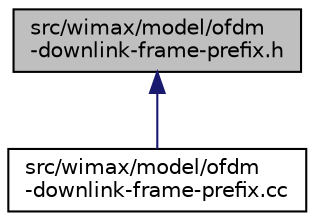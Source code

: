 digraph "src/wimax/model/ofdm-downlink-frame-prefix.h"
{
 // LATEX_PDF_SIZE
  edge [fontname="Helvetica",fontsize="10",labelfontname="Helvetica",labelfontsize="10"];
  node [fontname="Helvetica",fontsize="10",shape=record];
  Node1 [label="src/wimax/model/ofdm\l-downlink-frame-prefix.h",height=0.2,width=0.4,color="black", fillcolor="grey75", style="filled", fontcolor="black",tooltip=" "];
  Node1 -> Node2 [dir="back",color="midnightblue",fontsize="10",style="solid",fontname="Helvetica"];
  Node2 [label="src/wimax/model/ofdm\l-downlink-frame-prefix.cc",height=0.2,width=0.4,color="black", fillcolor="white", style="filled",URL="$ofdm-downlink-frame-prefix_8cc.html",tooltip=" "];
}
